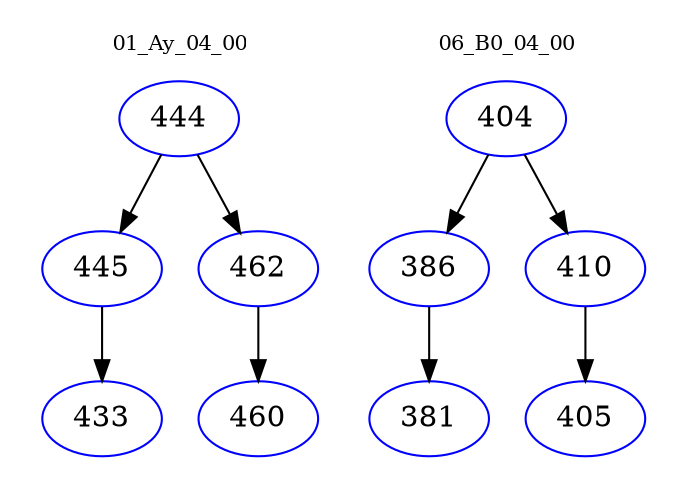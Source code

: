 digraph{
subgraph cluster_0 {
color = white
label = "01_Ay_04_00";
fontsize=10;
T0_444 [label="444", color="blue"]
T0_444 -> T0_445 [color="black"]
T0_445 [label="445", color="blue"]
T0_445 -> T0_433 [color="black"]
T0_433 [label="433", color="blue"]
T0_444 -> T0_462 [color="black"]
T0_462 [label="462", color="blue"]
T0_462 -> T0_460 [color="black"]
T0_460 [label="460", color="blue"]
}
subgraph cluster_1 {
color = white
label = "06_B0_04_00";
fontsize=10;
T1_404 [label="404", color="blue"]
T1_404 -> T1_386 [color="black"]
T1_386 [label="386", color="blue"]
T1_386 -> T1_381 [color="black"]
T1_381 [label="381", color="blue"]
T1_404 -> T1_410 [color="black"]
T1_410 [label="410", color="blue"]
T1_410 -> T1_405 [color="black"]
T1_405 [label="405", color="blue"]
}
}
